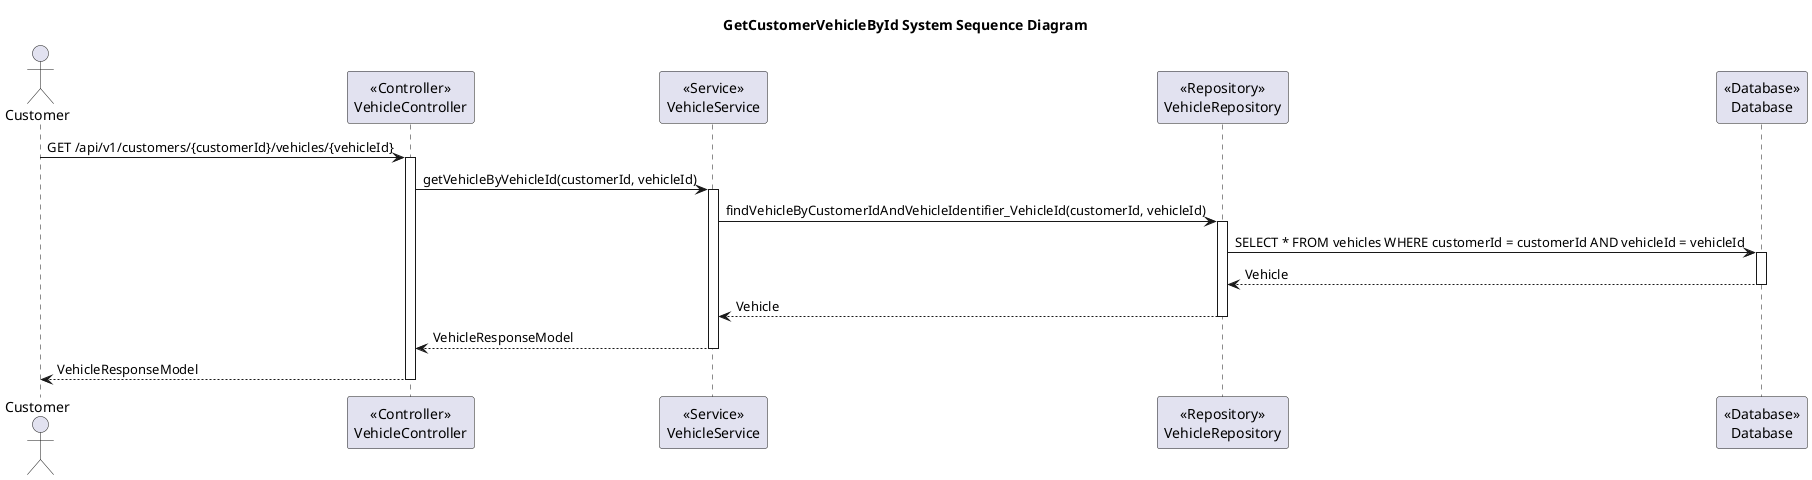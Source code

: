 @startuml
title GetCustomerVehicleById System Sequence Diagram

actor Customer

participant VehicleController as "<<Controller>>\nVehicleController"
participant VehicleService as "<<Service>>\nVehicleService"
participant VehicleRepository as "<<Repository>>\nVehicleRepository"
participant Database as "<<Database>>\nDatabase"

Customer -> VehicleController: GET /api/v1/customers/{customerId}/vehicles/{vehicleId}
activate VehicleController

VehicleController -> VehicleService: getVehicleByVehicleId(customerId, vehicleId)
activate VehicleService

VehicleService -> VehicleRepository: findVehicleByCustomerIdAndVehicleIdentifier_VehicleId(customerId, vehicleId)
activate VehicleRepository

VehicleRepository -> Database: SELECT * FROM vehicles WHERE customerId = customerId AND vehicleId = vehicleId
activate Database

Database --> VehicleRepository: Vehicle
deactivate Database

VehicleRepository --> VehicleService: Vehicle
deactivate VehicleRepository

VehicleService --> VehicleController: VehicleResponseModel
deactivate VehicleService

VehicleController --> Customer: VehicleResponseModel
deactivate VehicleController
@enduml
